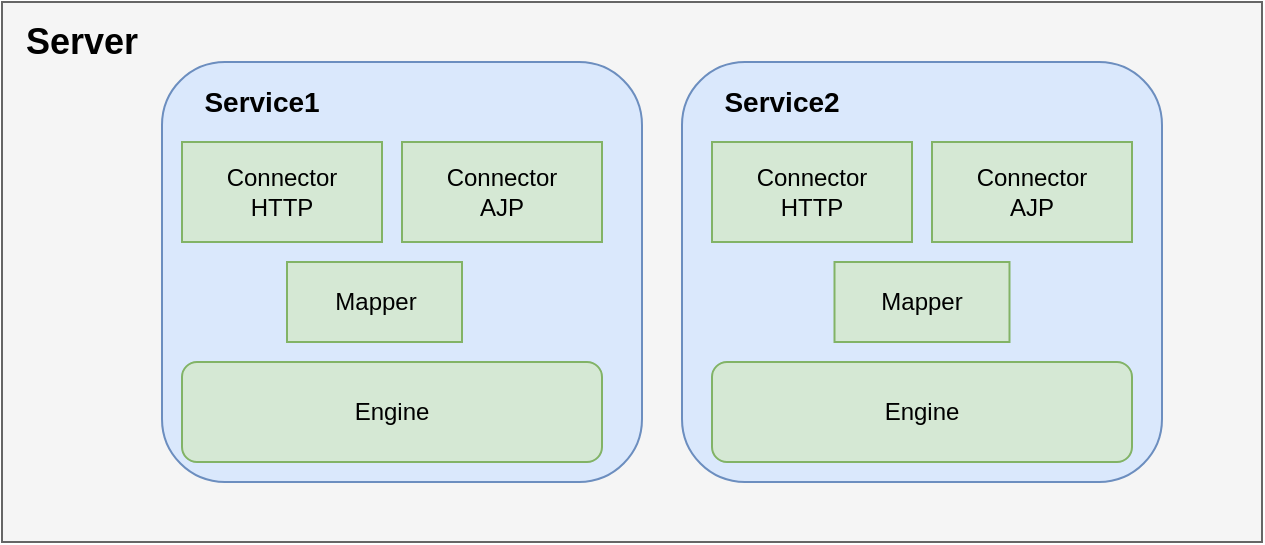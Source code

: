 <mxfile version="12.4.8" type="github"><diagram id="r_yf6XpsE0Rji4bEprcS" name="第 1 页"><mxGraphModel dx="1024" dy="534" grid="1" gridSize="10" guides="1" tooltips="1" connect="1" arrows="1" fold="1" page="1" pageScale="1" pageWidth="827" pageHeight="1169" math="0" shadow="0"><root><mxCell id="0"/><mxCell id="1" parent="0"/><mxCell id="QJ9f-DRPVITUUsge2Crr-2" value="" style="rounded=0;whiteSpace=wrap;html=1;strokeColor=#666666;fillColor=#f5f5f5;fontColor=#333333;" vertex="1" parent="1"><mxGeometry x="110" y="50" width="630" height="270" as="geometry"/></mxCell><mxCell id="QJ9f-DRPVITUUsge2Crr-3" value="" style="rounded=1;whiteSpace=wrap;html=1;fillColor=#dae8fc;strokeColor=#6c8ebf;" vertex="1" parent="1"><mxGeometry x="190" y="80" width="240" height="210" as="geometry"/></mxCell><mxCell id="QJ9f-DRPVITUUsge2Crr-5" value="" style="rounded=1;whiteSpace=wrap;html=1;fillColor=#dae8fc;strokeColor=#6c8ebf;" vertex="1" parent="1"><mxGeometry x="450" y="80" width="240" height="210" as="geometry"/></mxCell><mxCell id="QJ9f-DRPVITUUsge2Crr-6" value="&lt;b&gt;&lt;font style=&quot;font-size: 18px&quot;&gt;Server&lt;/font&gt;&lt;/b&gt;" style="text;html=1;strokeColor=none;fillColor=none;align=center;verticalAlign=middle;whiteSpace=wrap;rounded=0;" vertex="1" parent="1"><mxGeometry x="130" y="60" width="40" height="20" as="geometry"/></mxCell><mxCell id="QJ9f-DRPVITUUsge2Crr-7" value="&lt;b&gt;&lt;font style=&quot;font-size: 14px&quot;&gt;Service1&lt;/font&gt;&lt;/b&gt;" style="text;html=1;strokeColor=none;fillColor=none;align=center;verticalAlign=middle;whiteSpace=wrap;rounded=0;" vertex="1" parent="1"><mxGeometry x="220" y="90" width="40" height="20" as="geometry"/></mxCell><mxCell id="QJ9f-DRPVITUUsge2Crr-8" value="&lt;b&gt;&lt;font style=&quot;font-size: 14px&quot;&gt;Service2&lt;/font&gt;&lt;/b&gt;" style="text;html=1;strokeColor=none;fillColor=none;align=center;verticalAlign=middle;whiteSpace=wrap;rounded=0;" vertex="1" parent="1"><mxGeometry x="480" y="90" width="40" height="20" as="geometry"/></mxCell><mxCell id="QJ9f-DRPVITUUsge2Crr-9" value="Connector&lt;br&gt;HTTP" style="rounded=0;whiteSpace=wrap;html=1;strokeColor=#82b366;fillColor=#d5e8d4;" vertex="1" parent="1"><mxGeometry x="200" y="120" width="100" height="50" as="geometry"/></mxCell><mxCell id="QJ9f-DRPVITUUsge2Crr-10" value="&lt;span style=&quot;white-space: normal&quot;&gt;Connector&lt;/span&gt;&lt;br style=&quot;white-space: normal&quot;&gt;AJP" style="rounded=0;whiteSpace=wrap;html=1;strokeColor=#82b366;fillColor=#d5e8d4;" vertex="1" parent="1"><mxGeometry x="310" y="120" width="100" height="50" as="geometry"/></mxCell><mxCell id="QJ9f-DRPVITUUsge2Crr-11" value="&lt;span style=&quot;white-space: normal&quot;&gt;Connector&lt;/span&gt;&lt;br style=&quot;white-space: normal&quot;&gt;&lt;span style=&quot;white-space: normal&quot;&gt;HTTP&lt;/span&gt;" style="rounded=0;whiteSpace=wrap;html=1;strokeColor=#82b366;fillColor=#d5e8d4;" vertex="1" parent="1"><mxGeometry x="465" y="120" width="100" height="50" as="geometry"/></mxCell><mxCell id="QJ9f-DRPVITUUsge2Crr-12" value="&lt;span style=&quot;white-space: normal&quot;&gt;Connector&lt;/span&gt;&lt;br style=&quot;white-space: normal&quot;&gt;&lt;span style=&quot;white-space: normal&quot;&gt;AJP&lt;/span&gt;" style="rounded=0;whiteSpace=wrap;html=1;strokeColor=#82b366;fillColor=#d5e8d4;" vertex="1" parent="1"><mxGeometry x="575" y="120" width="100" height="50" as="geometry"/></mxCell><mxCell id="QJ9f-DRPVITUUsge2Crr-13" value="&lt;font style=&quot;font-size: 12px&quot;&gt;Engine&lt;/font&gt;" style="rounded=1;whiteSpace=wrap;html=1;strokeColor=#82b366;fillColor=#d5e8d4;" vertex="1" parent="1"><mxGeometry x="200" y="230" width="210" height="50" as="geometry"/></mxCell><mxCell id="QJ9f-DRPVITUUsge2Crr-14" value="&lt;span style=&quot;white-space: normal&quot;&gt;&lt;font style=&quot;font-size: 12px&quot;&gt;Engine&lt;/font&gt;&lt;/span&gt;" style="rounded=1;whiteSpace=wrap;html=1;strokeColor=#82b366;fillColor=#d5e8d4;" vertex="1" parent="1"><mxGeometry x="465" y="230" width="210" height="50" as="geometry"/></mxCell><mxCell id="QJ9f-DRPVITUUsge2Crr-15" value="&lt;font style=&quot;font-size: 12px&quot;&gt;Mapper&lt;/font&gt;" style="rounded=0;whiteSpace=wrap;html=1;strokeColor=#82b366;fillColor=#d5e8d4;" vertex="1" parent="1"><mxGeometry x="252.5" y="180" width="87.5" height="40" as="geometry"/></mxCell><mxCell id="QJ9f-DRPVITUUsge2Crr-16" value="&lt;font style=&quot;font-size: 12px&quot;&gt;Mapper&lt;/font&gt;" style="rounded=0;whiteSpace=wrap;html=1;strokeColor=#82b366;fillColor=#d5e8d4;" vertex="1" parent="1"><mxGeometry x="526.25" y="180" width="87.5" height="40" as="geometry"/></mxCell></root></mxGraphModel></diagram></mxfile>